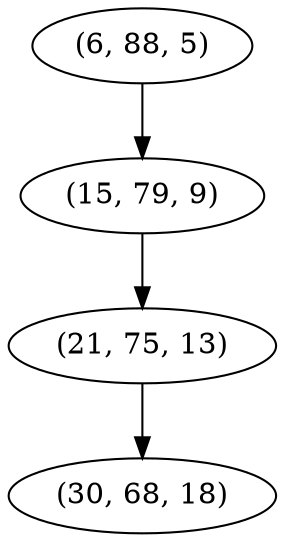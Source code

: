 digraph tree {
    "(6, 88, 5)";
    "(15, 79, 9)";
    "(21, 75, 13)";
    "(30, 68, 18)";
    "(6, 88, 5)" -> "(15, 79, 9)";
    "(15, 79, 9)" -> "(21, 75, 13)";
    "(21, 75, 13)" -> "(30, 68, 18)";
}
